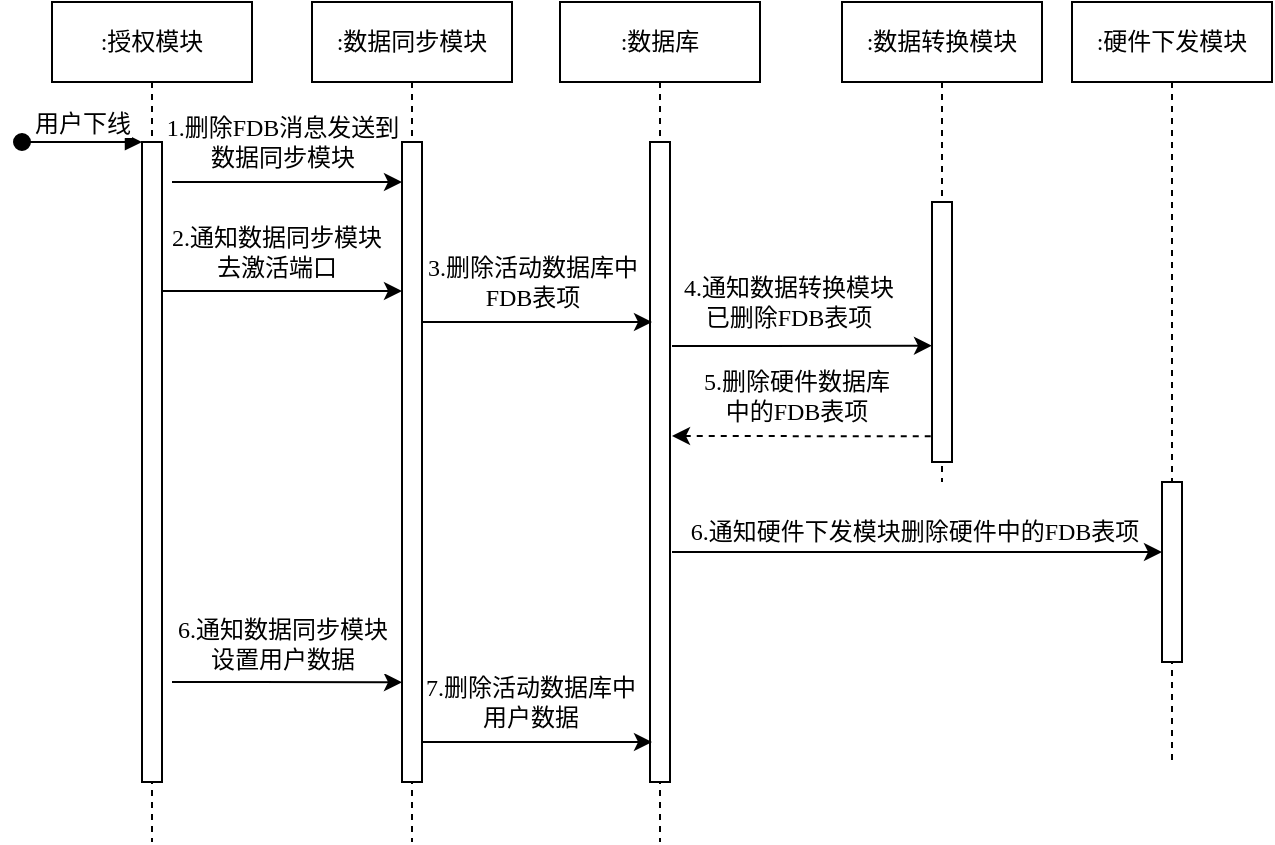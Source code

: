 <mxfile version="22.0.4" type="github">
  <diagram name="第 1 页" id="w1ty5ll6zhFCr-Bdm9dE">
    <mxGraphModel dx="1022" dy="686" grid="1" gridSize="10" guides="1" tooltips="1" connect="1" arrows="1" fold="1" page="1" pageScale="1" pageWidth="827" pageHeight="1169" math="0" shadow="0">
      <root>
        <mxCell id="0" />
        <mxCell id="1" parent="0" />
        <mxCell id="1krqHonE8LpaEr5OU90a-1" value=":授权模块" style="shape=umlLifeline;perimeter=lifelinePerimeter;whiteSpace=wrap;html=1;container=0;dropTarget=0;collapsible=0;recursiveResize=0;outlineConnect=0;portConstraint=eastwest;newEdgeStyle={&quot;edgeStyle&quot;:&quot;elbowEdgeStyle&quot;,&quot;elbow&quot;:&quot;vertical&quot;,&quot;curved&quot;:0,&quot;rounded&quot;:0};fontFamily=宋体;" parent="1" vertex="1">
          <mxGeometry x="60" y="110" width="100" height="420" as="geometry" />
        </mxCell>
        <mxCell id="1krqHonE8LpaEr5OU90a-2" value="" style="html=1;points=[];perimeter=orthogonalPerimeter;outlineConnect=0;targetShapes=umlLifeline;portConstraint=eastwest;newEdgeStyle={&quot;edgeStyle&quot;:&quot;elbowEdgeStyle&quot;,&quot;elbow&quot;:&quot;vertical&quot;,&quot;curved&quot;:0,&quot;rounded&quot;:0};fontFamily=宋体;" parent="1krqHonE8LpaEr5OU90a-1" vertex="1">
          <mxGeometry x="45" y="70" width="10" height="320" as="geometry" />
        </mxCell>
        <mxCell id="1krqHonE8LpaEr5OU90a-3" value="用户下线" style="html=1;verticalAlign=bottom;startArrow=oval;endArrow=block;startSize=8;edgeStyle=elbowEdgeStyle;elbow=vertical;curved=0;rounded=0;fontFamily=宋体;fontSize=12;" parent="1krqHonE8LpaEr5OU90a-1" target="1krqHonE8LpaEr5OU90a-2" edge="1">
          <mxGeometry relative="1" as="geometry">
            <mxPoint x="-15" y="70" as="sourcePoint" />
          </mxGeometry>
        </mxCell>
        <mxCell id="1krqHonE8LpaEr5OU90a-4" value=":数据同步模块" style="shape=umlLifeline;perimeter=lifelinePerimeter;whiteSpace=wrap;html=1;container=0;dropTarget=0;collapsible=0;recursiveResize=0;outlineConnect=0;portConstraint=eastwest;newEdgeStyle={&quot;edgeStyle&quot;:&quot;elbowEdgeStyle&quot;,&quot;elbow&quot;:&quot;vertical&quot;,&quot;curved&quot;:0,&quot;rounded&quot;:0};fontFamily=宋体;" parent="1" vertex="1">
          <mxGeometry x="190" y="110" width="100" height="420" as="geometry" />
        </mxCell>
        <mxCell id="1krqHonE8LpaEr5OU90a-5" value="" style="html=1;points=[];perimeter=orthogonalPerimeter;outlineConnect=0;targetShapes=umlLifeline;portConstraint=eastwest;newEdgeStyle={&quot;edgeStyle&quot;:&quot;elbowEdgeStyle&quot;,&quot;elbow&quot;:&quot;vertical&quot;,&quot;curved&quot;:0,&quot;rounded&quot;:0};fontFamily=宋体;" parent="1krqHonE8LpaEr5OU90a-4" vertex="1">
          <mxGeometry x="45" y="70" width="10" height="320" as="geometry" />
        </mxCell>
        <mxCell id="1krqHonE8LpaEr5OU90a-6" value=":数据库" style="shape=umlLifeline;perimeter=lifelinePerimeter;whiteSpace=wrap;html=1;container=0;dropTarget=0;collapsible=0;recursiveResize=0;outlineConnect=0;portConstraint=eastwest;newEdgeStyle={&quot;edgeStyle&quot;:&quot;elbowEdgeStyle&quot;,&quot;elbow&quot;:&quot;vertical&quot;,&quot;curved&quot;:0,&quot;rounded&quot;:0};fontFamily=宋体;" parent="1" vertex="1">
          <mxGeometry x="314" y="110" width="100" height="420" as="geometry" />
        </mxCell>
        <mxCell id="1krqHonE8LpaEr5OU90a-7" value="" style="html=1;points=[];perimeter=orthogonalPerimeter;outlineConnect=0;targetShapes=umlLifeline;portConstraint=eastwest;newEdgeStyle={&quot;edgeStyle&quot;:&quot;elbowEdgeStyle&quot;,&quot;elbow&quot;:&quot;vertical&quot;,&quot;curved&quot;:0,&quot;rounded&quot;:0};fontFamily=宋体;" parent="1krqHonE8LpaEr5OU90a-6" vertex="1">
          <mxGeometry x="45" y="70" width="10" height="320" as="geometry" />
        </mxCell>
        <mxCell id="1krqHonE8LpaEr5OU90a-8" value=":数据转换模块" style="shape=umlLifeline;perimeter=lifelinePerimeter;whiteSpace=wrap;html=1;container=0;dropTarget=0;collapsible=0;recursiveResize=0;outlineConnect=0;portConstraint=eastwest;newEdgeStyle={&quot;edgeStyle&quot;:&quot;elbowEdgeStyle&quot;,&quot;elbow&quot;:&quot;vertical&quot;,&quot;curved&quot;:0,&quot;rounded&quot;:0};fontFamily=宋体;" parent="1" vertex="1">
          <mxGeometry x="455" y="110" width="100" height="240" as="geometry" />
        </mxCell>
        <mxCell id="1krqHonE8LpaEr5OU90a-9" value="" style="html=1;points=[];perimeter=orthogonalPerimeter;outlineConnect=0;targetShapes=umlLifeline;portConstraint=eastwest;newEdgeStyle={&quot;edgeStyle&quot;:&quot;elbowEdgeStyle&quot;,&quot;elbow&quot;:&quot;vertical&quot;,&quot;curved&quot;:0,&quot;rounded&quot;:0};fontFamily=宋体;" parent="1krqHonE8LpaEr5OU90a-8" vertex="1">
          <mxGeometry x="45" y="100" width="10" height="130" as="geometry" />
        </mxCell>
        <mxCell id="1krqHonE8LpaEr5OU90a-10" value=":硬件下发模块" style="shape=umlLifeline;perimeter=lifelinePerimeter;whiteSpace=wrap;html=1;container=0;dropTarget=0;collapsible=0;recursiveResize=0;outlineConnect=0;portConstraint=eastwest;newEdgeStyle={&quot;edgeStyle&quot;:&quot;elbowEdgeStyle&quot;,&quot;elbow&quot;:&quot;vertical&quot;,&quot;curved&quot;:0,&quot;rounded&quot;:0};fontFamily=宋体;" parent="1" vertex="1">
          <mxGeometry x="570" y="110" width="100" height="380" as="geometry" />
        </mxCell>
        <mxCell id="1krqHonE8LpaEr5OU90a-11" value="" style="html=1;points=[];perimeter=orthogonalPerimeter;outlineConnect=0;targetShapes=umlLifeline;portConstraint=eastwest;newEdgeStyle={&quot;edgeStyle&quot;:&quot;elbowEdgeStyle&quot;,&quot;elbow&quot;:&quot;vertical&quot;,&quot;curved&quot;:0,&quot;rounded&quot;:0};fontFamily=宋体;" parent="1krqHonE8LpaEr5OU90a-10" vertex="1">
          <mxGeometry x="45" y="240" width="10" height="90" as="geometry" />
        </mxCell>
        <mxCell id="1krqHonE8LpaEr5OU90a-12" value="" style="endArrow=classic;html=1;rounded=0;fontFamily=宋体;" parent="1" edge="1">
          <mxGeometry width="50" height="50" relative="1" as="geometry">
            <mxPoint x="120" y="200" as="sourcePoint" />
            <mxPoint x="235" y="200" as="targetPoint" />
          </mxGeometry>
        </mxCell>
        <mxCell id="1krqHonE8LpaEr5OU90a-13" value="1.删除FDB消息发送到&lt;br style=&quot;font-size: 12px;&quot;&gt;数据同步模块" style="edgeLabel;html=1;align=center;verticalAlign=middle;resizable=0;points=[];fontFamily=宋体;fontSize=12;" parent="1krqHonE8LpaEr5OU90a-12" vertex="1" connectable="0">
          <mxGeometry x="-0.148" relative="1" as="geometry">
            <mxPoint x="6" y="-20" as="offset" />
          </mxGeometry>
        </mxCell>
        <mxCell id="1krqHonE8LpaEr5OU90a-14" value="" style="endArrow=classic;html=1;rounded=0;fontFamily=宋体;" parent="1" edge="1">
          <mxGeometry width="50" height="50" relative="1" as="geometry">
            <mxPoint x="245" y="270" as="sourcePoint" />
            <mxPoint x="360" y="270" as="targetPoint" />
          </mxGeometry>
        </mxCell>
        <mxCell id="1krqHonE8LpaEr5OU90a-15" value="3.删除活动数据库中&lt;br style=&quot;font-size: 12px;&quot;&gt;FDB表项" style="edgeLabel;html=1;align=center;verticalAlign=middle;resizable=0;points=[];fontFamily=宋体;fontSize=12;" parent="1krqHonE8LpaEr5OU90a-14" vertex="1" connectable="0">
          <mxGeometry x="-0.148" relative="1" as="geometry">
            <mxPoint x="6" y="-20" as="offset" />
          </mxGeometry>
        </mxCell>
        <mxCell id="1krqHonE8LpaEr5OU90a-16" value="" style="endArrow=none;html=1;rounded=0;endFill=0;startArrow=classic;startFill=1;dashed=1;fontFamily=宋体;" parent="1" edge="1">
          <mxGeometry width="50" height="50" relative="1" as="geometry">
            <mxPoint x="370" y="327" as="sourcePoint" />
            <mxPoint x="500" y="327.14" as="targetPoint" />
          </mxGeometry>
        </mxCell>
        <mxCell id="1krqHonE8LpaEr5OU90a-17" value="5.删除硬件数据库&lt;br style=&quot;font-size: 12px;&quot;&gt;中的FDB表项" style="edgeLabel;html=1;align=center;verticalAlign=middle;resizable=0;points=[];fontFamily=宋体;fontSize=12;" parent="1krqHonE8LpaEr5OU90a-16" vertex="1" connectable="0">
          <mxGeometry x="-0.148" relative="1" as="geometry">
            <mxPoint x="6" y="-20" as="offset" />
          </mxGeometry>
        </mxCell>
        <mxCell id="1krqHonE8LpaEr5OU90a-18" value="" style="endArrow=classic;html=1;rounded=0;fontFamily=宋体;" parent="1" edge="1">
          <mxGeometry width="50" height="50" relative="1" as="geometry">
            <mxPoint x="370" y="282" as="sourcePoint" />
            <mxPoint x="500" y="281.85" as="targetPoint" />
          </mxGeometry>
        </mxCell>
        <mxCell id="1krqHonE8LpaEr5OU90a-19" value="4.通知数据转换模块&lt;br style=&quot;font-size: 12px;&quot;&gt;已删除FDB表项" style="edgeLabel;html=1;align=center;verticalAlign=middle;resizable=0;points=[];fontFamily=宋体;fontSize=12;" parent="1krqHonE8LpaEr5OU90a-18" vertex="1" connectable="0">
          <mxGeometry x="-0.107" y="10" relative="1" as="geometry">
            <mxPoint y="-12" as="offset" />
          </mxGeometry>
        </mxCell>
        <mxCell id="1krqHonE8LpaEr5OU90a-20" value="" style="endArrow=classic;html=1;rounded=0;fontFamily=宋体;" parent="1" target="1krqHonE8LpaEr5OU90a-11" edge="1">
          <mxGeometry width="50" height="50" relative="1" as="geometry">
            <mxPoint x="370" y="385" as="sourcePoint" />
            <mxPoint x="675" y="385" as="targetPoint" />
          </mxGeometry>
        </mxCell>
        <mxCell id="1krqHonE8LpaEr5OU90a-21" value="6.通知硬件下发模块删除硬件中的FDB表项" style="edgeLabel;html=1;align=center;verticalAlign=middle;resizable=0;points=[];fontFamily=宋体;fontSize=12;" parent="1krqHonE8LpaEr5OU90a-20" vertex="1" connectable="0">
          <mxGeometry x="-0.148" relative="1" as="geometry">
            <mxPoint x="16" y="-10" as="offset" />
          </mxGeometry>
        </mxCell>
        <mxCell id="1krqHonE8LpaEr5OU90a-22" value="" style="endArrow=classic;html=1;rounded=0;fontFamily=宋体;" parent="1" edge="1">
          <mxGeometry width="50" height="50" relative="1" as="geometry">
            <mxPoint x="120" y="450" as="sourcePoint" />
            <mxPoint x="235" y="450.17" as="targetPoint" />
          </mxGeometry>
        </mxCell>
        <mxCell id="1krqHonE8LpaEr5OU90a-23" value="6.通知数据同步模块&lt;br style=&quot;font-size: 12px;&quot;&gt;设置用户数据" style="edgeLabel;html=1;align=center;verticalAlign=middle;resizable=0;points=[];fontFamily=宋体;fontSize=12;" parent="1krqHonE8LpaEr5OU90a-22" vertex="1" connectable="0">
          <mxGeometry x="-0.148" relative="1" as="geometry">
            <mxPoint x="6" y="-19" as="offset" />
          </mxGeometry>
        </mxCell>
        <mxCell id="1krqHonE8LpaEr5OU90a-24" value="" style="endArrow=classic;html=1;rounded=0;fontFamily=宋体;" parent="1" edge="1">
          <mxGeometry width="50" height="50" relative="1" as="geometry">
            <mxPoint x="245" y="480" as="sourcePoint" />
            <mxPoint x="360" y="480" as="targetPoint" />
          </mxGeometry>
        </mxCell>
        <mxCell id="1krqHonE8LpaEr5OU90a-25" value="7.删除活动数据库中&lt;br style=&quot;font-size: 12px;&quot;&gt;用户数据" style="edgeLabel;html=1;align=center;verticalAlign=middle;resizable=0;points=[];fontFamily=宋体;fontSize=12;" parent="1krqHonE8LpaEr5OU90a-24" vertex="1" connectable="0">
          <mxGeometry x="-0.148" relative="1" as="geometry">
            <mxPoint x="5" y="-20" as="offset" />
          </mxGeometry>
        </mxCell>
        <mxCell id="1krqHonE8LpaEr5OU90a-26" value="" style="endArrow=classic;html=1;rounded=0;fontFamily=宋体;" parent="1" edge="1" source="1krqHonE8LpaEr5OU90a-2">
          <mxGeometry width="50" height="50" relative="1" as="geometry">
            <mxPoint x="130" y="255" as="sourcePoint" />
            <mxPoint x="235" y="254.5" as="targetPoint" />
          </mxGeometry>
        </mxCell>
        <mxCell id="1krqHonE8LpaEr5OU90a-27" value="2.通知数据同步模块&lt;br style=&quot;font-size: 12px;&quot;&gt;去激活端口" style="edgeLabel;html=1;align=center;verticalAlign=middle;resizable=0;points=[];fontFamily=宋体;fontSize=12;" parent="1krqHonE8LpaEr5OU90a-26" vertex="1" connectable="0">
          <mxGeometry x="-0.148" relative="1" as="geometry">
            <mxPoint x="6" y="-20" as="offset" />
          </mxGeometry>
        </mxCell>
      </root>
    </mxGraphModel>
  </diagram>
</mxfile>
